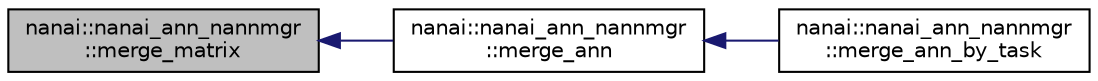digraph "nanai::nanai_ann_nannmgr::merge_matrix"
{
  edge [fontname="Helvetica",fontsize="10",labelfontname="Helvetica",labelfontsize="10"];
  node [fontname="Helvetica",fontsize="10",shape=record];
  rankdir="LR";
  Node1 [label="nanai::nanai_ann_nannmgr\l::merge_matrix",height=0.2,width=0.4,color="black", fillcolor="grey75", style="filled", fontcolor="black"];
  Node1 -> Node2 [dir="back",color="midnightblue",fontsize="10",style="solid"];
  Node2 [label="nanai::nanai_ann_nannmgr\l::merge_ann",height=0.2,width=0.4,color="black", fillcolor="white", style="filled",URL="$classnanai_1_1nanai__ann__nannmgr.html#a569b5527d3efd6615b1ed5fe311d3e55"];
  Node2 -> Node3 [dir="back",color="midnightblue",fontsize="10",style="solid"];
  Node3 [label="nanai::nanai_ann_nannmgr\l::merge_ann_by_task",height=0.2,width=0.4,color="black", fillcolor="white", style="filled",URL="$classnanai_1_1nanai__ann__nannmgr.html#a892c55b5c4a4b22dfd738c1227476ab0"];
}
